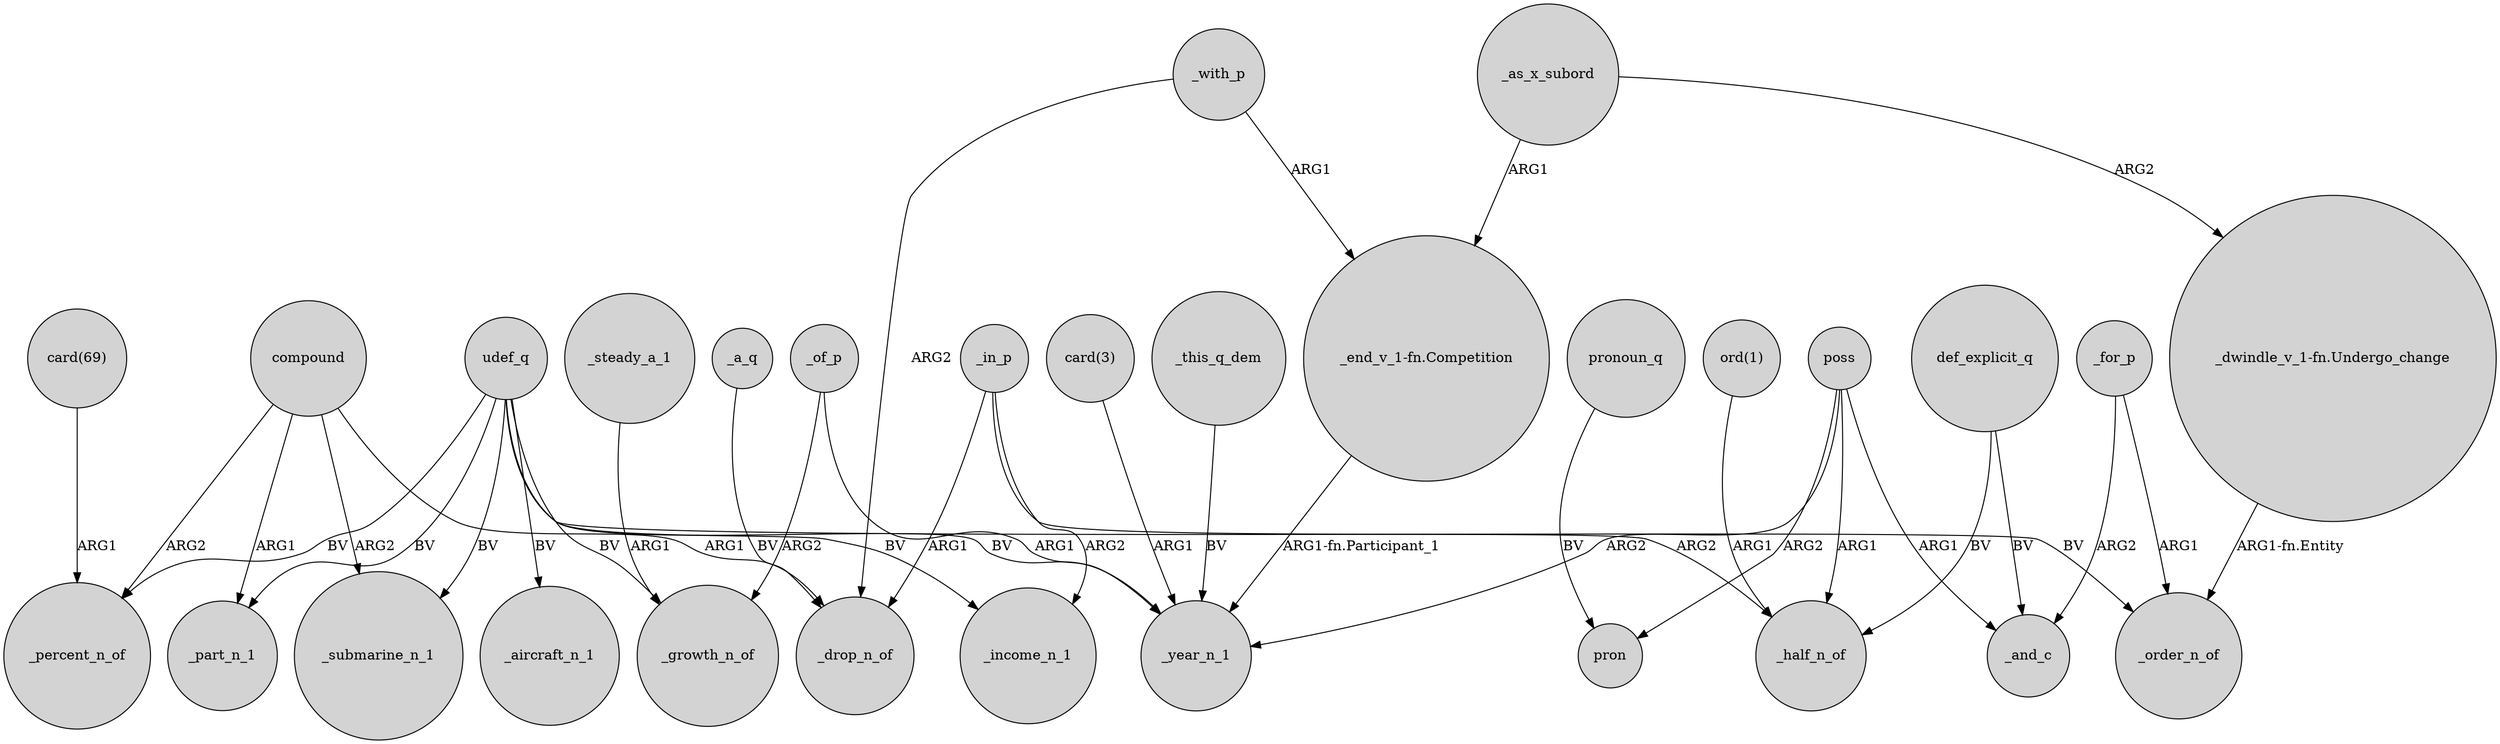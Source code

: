 digraph {
	node [shape=circle style=filled]
	_steady_a_1 -> _growth_n_of [label=ARG1]
	_as_x_subord -> "_end_v_1-fn.Competition" [label=ARG1]
	compound -> _submarine_n_1 [label=ARG2]
	udef_q -> _income_n_1 [label=BV]
	compound -> _part_n_1 [label=ARG1]
	_in_p -> _income_n_1 [label=ARG2]
	udef_q -> _order_n_of [label=BV]
	poss -> _year_n_1 [label=ARG2]
	def_explicit_q -> _half_n_of [label=BV]
	"card(3)" -> _year_n_1 [label=ARG1]
	def_explicit_q -> _and_c [label=BV]
	pronoun_q -> pron [label=BV]
	poss -> _half_n_of [label=ARG1]
	poss -> pron [label=ARG2]
	"_end_v_1-fn.Competition" -> _year_n_1 [label="ARG1-fn.Participant_1"]
	"card(69)" -> _percent_n_of [label=ARG1]
	poss -> _and_c [label=ARG1]
	_of_p -> _year_n_1 [label=ARG1]
	udef_q -> _percent_n_of [label=BV]
	"ord(1)" -> _half_n_of [label=ARG1]
	compound -> _percent_n_of [label=ARG2]
	_a_q -> _drop_n_of [label=BV]
	_for_p -> _order_n_of [label=ARG1]
	_this_q_dem -> _year_n_1 [label=BV]
	_in_p -> _drop_n_of [label=ARG1]
	udef_q -> _growth_n_of [label=BV]
	_in_p -> _half_n_of [label=ARG2]
	_of_p -> _growth_n_of [label=ARG2]
	_with_p -> _drop_n_of [label=ARG2]
	udef_q -> _year_n_1 [label=BV]
	_as_x_subord -> "_dwindle_v_1-fn.Undergo_change" [label=ARG2]
	_with_p -> "_end_v_1-fn.Competition" [label=ARG1]
	udef_q -> _part_n_1 [label=BV]
	udef_q -> _aircraft_n_1 [label=BV]
	udef_q -> _submarine_n_1 [label=BV]
	compound -> _drop_n_of [label=ARG1]
	"_dwindle_v_1-fn.Undergo_change" -> _order_n_of [label="ARG1-fn.Entity"]
	_for_p -> _and_c [label=ARG2]
}
